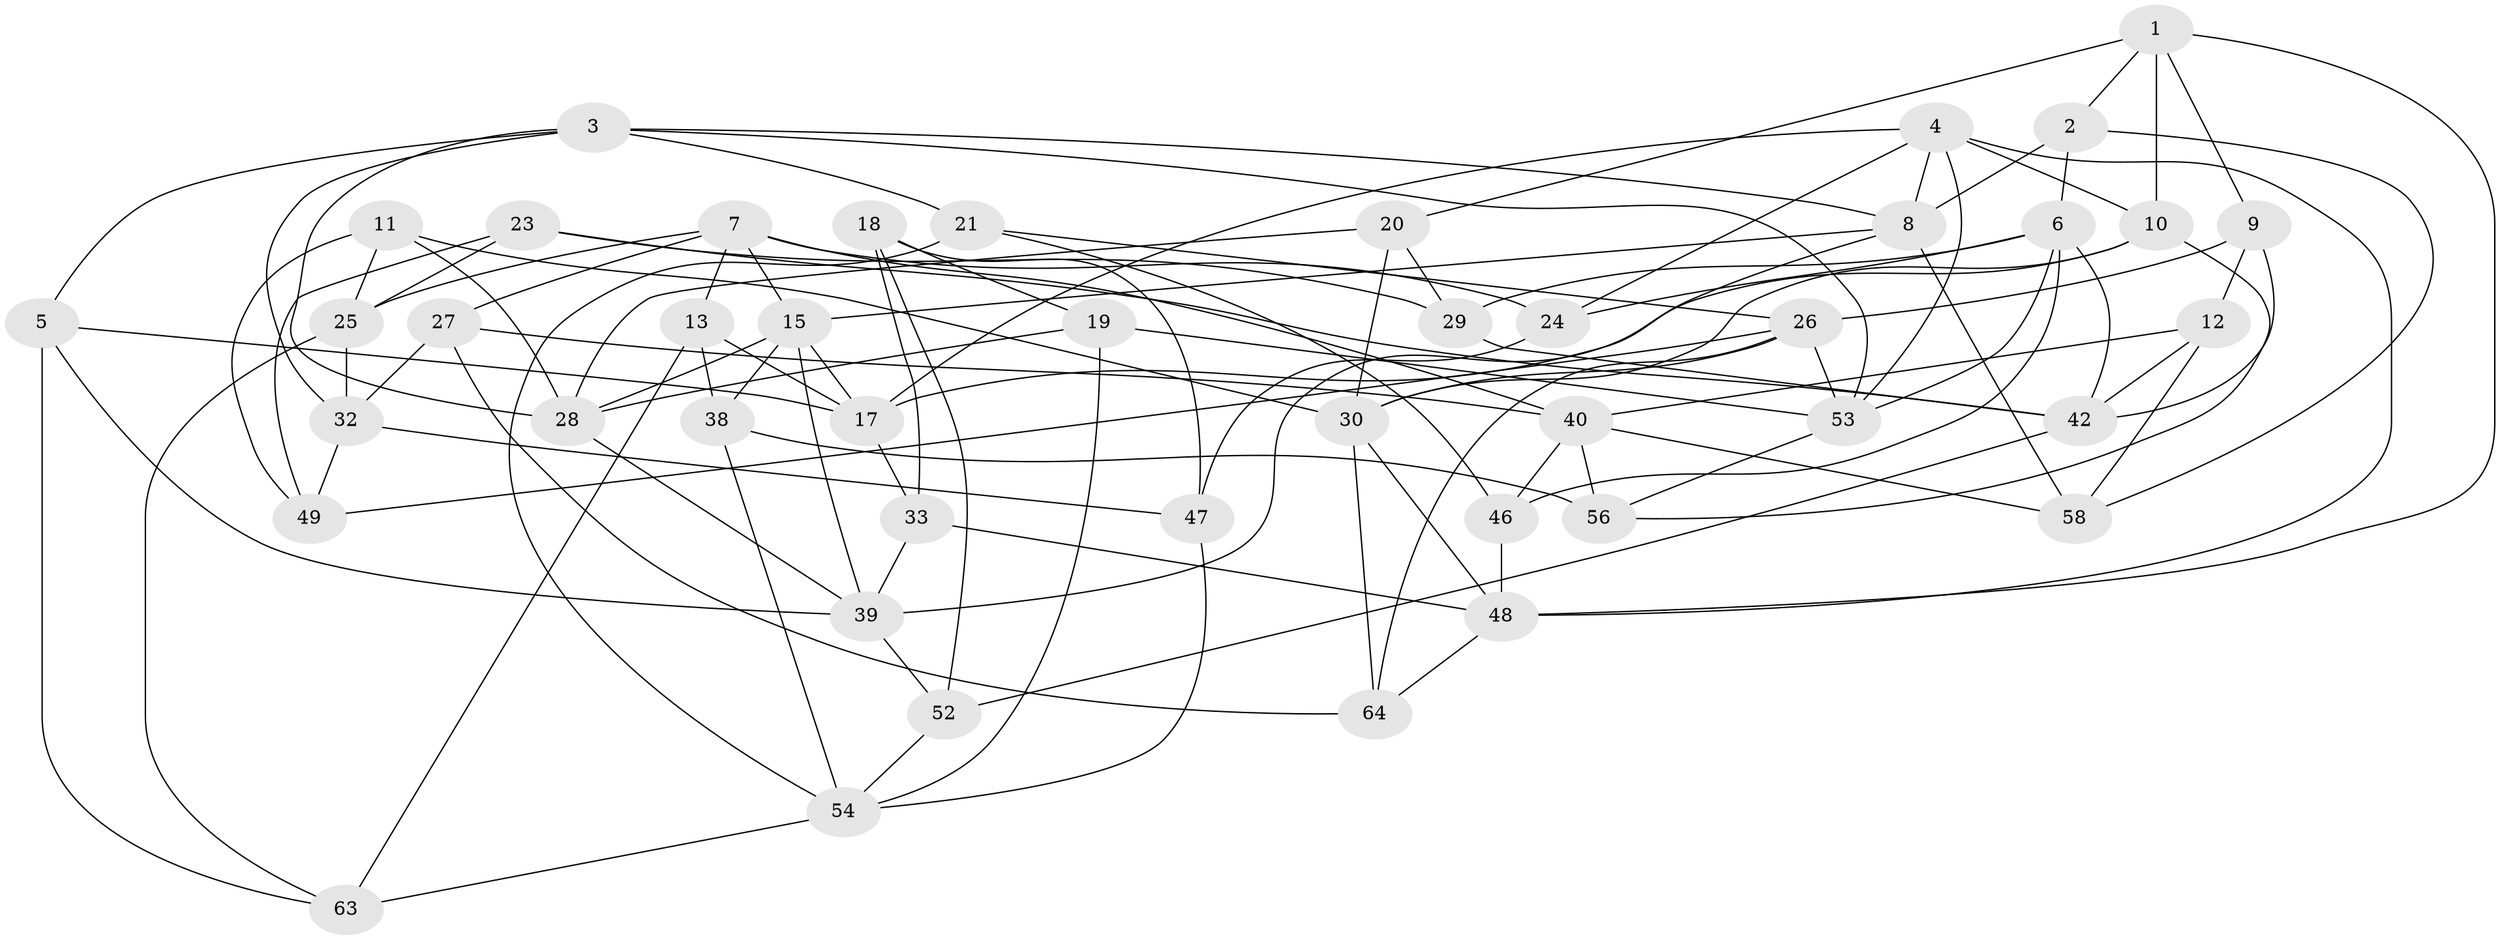 // Generated by graph-tools (version 1.1) at 2025/52/02/27/25 19:52:31]
// undirected, 44 vertices, 106 edges
graph export_dot {
graph [start="1"]
  node [color=gray90,style=filled];
  1 [super="+62"];
  2;
  3 [super="+41"];
  4 [super="+36"];
  5;
  6 [super="+31"];
  7 [super="+43"];
  8 [super="+34"];
  9;
  10 [super="+14"];
  11;
  12;
  13;
  15 [super="+16"];
  17 [super="+22"];
  18;
  19;
  20;
  21;
  23;
  24;
  25 [super="+37"];
  26 [super="+57"];
  27;
  28 [super="+35"];
  29;
  30 [super="+55"];
  32 [super="+45"];
  33;
  38;
  39 [super="+59"];
  40 [super="+44"];
  42 [super="+51"];
  46;
  47;
  48 [super="+50"];
  49;
  52;
  53 [super="+61"];
  54 [super="+60"];
  56;
  58;
  63;
  64;
  1 -- 20;
  1 -- 9;
  1 -- 2;
  1 -- 10 [weight=2];
  1 -- 48;
  2 -- 58;
  2 -- 6;
  2 -- 8;
  3 -- 21;
  3 -- 8;
  3 -- 5;
  3 -- 32;
  3 -- 28;
  3 -- 53;
  4 -- 53;
  4 -- 24;
  4 -- 8;
  4 -- 48;
  4 -- 17;
  4 -- 10;
  5 -- 63;
  5 -- 39;
  5 -- 17;
  6 -- 46;
  6 -- 24;
  6 -- 29;
  6 -- 53;
  6 -- 42;
  7 -- 25;
  7 -- 13;
  7 -- 15;
  7 -- 24;
  7 -- 40;
  7 -- 27;
  8 -- 58;
  8 -- 39;
  8 -- 15;
  9 -- 26;
  9 -- 12;
  9 -- 42;
  10 -- 56;
  10 -- 17;
  10 -- 30;
  11 -- 49;
  11 -- 30;
  11 -- 25;
  11 -- 28;
  12 -- 42;
  12 -- 40;
  12 -- 58;
  13 -- 63;
  13 -- 17;
  13 -- 38;
  15 -- 28;
  15 -- 39;
  15 -- 38;
  15 -- 17;
  17 -- 33;
  18 -- 47;
  18 -- 19;
  18 -- 52;
  18 -- 33;
  19 -- 28;
  19 -- 53;
  19 -- 54;
  20 -- 30;
  20 -- 29;
  20 -- 28;
  21 -- 46;
  21 -- 26;
  21 -- 54;
  23 -- 49;
  23 -- 42;
  23 -- 29;
  23 -- 25;
  24 -- 47;
  25 -- 63;
  25 -- 32 [weight=2];
  26 -- 64;
  26 -- 49;
  26 -- 30;
  26 -- 53;
  27 -- 32;
  27 -- 64;
  27 -- 40;
  28 -- 39;
  29 -- 42;
  30 -- 64;
  30 -- 48;
  32 -- 47;
  32 -- 49;
  33 -- 48;
  33 -- 39;
  38 -- 56;
  38 -- 54;
  39 -- 52;
  40 -- 58;
  40 -- 46;
  40 -- 56;
  42 -- 52;
  46 -- 48;
  47 -- 54;
  48 -- 64;
  52 -- 54;
  53 -- 56;
  54 -- 63;
}
